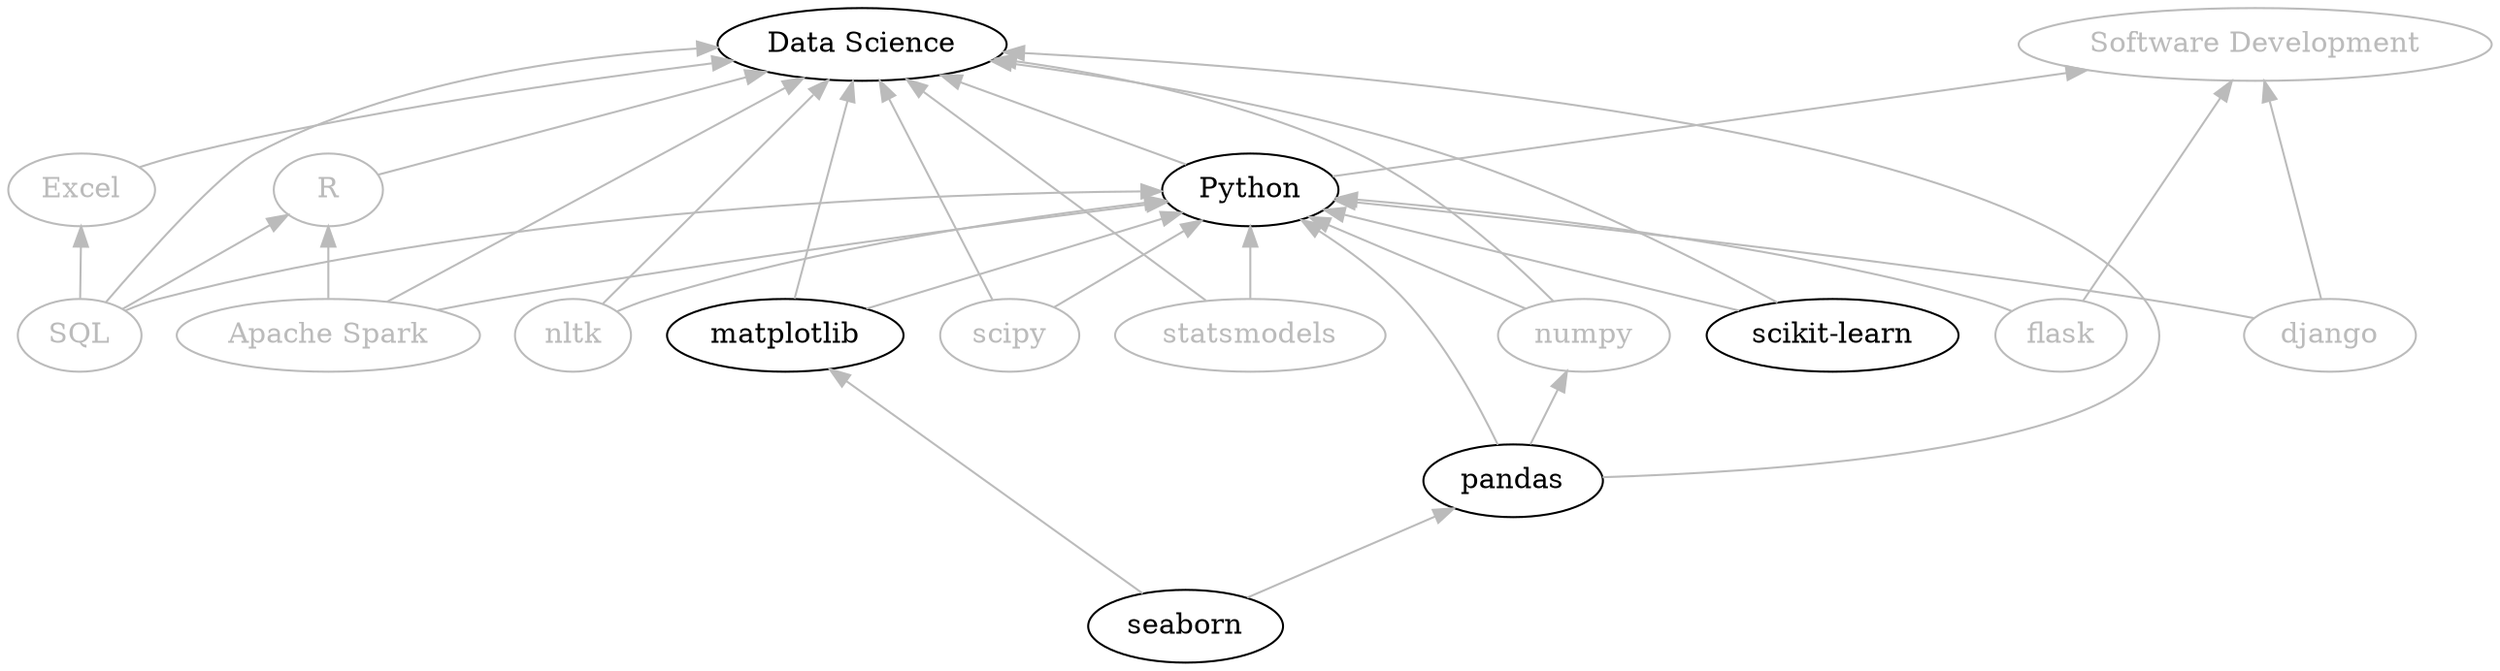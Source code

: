 digraph {
    node [color="#bbbbbb" fontcolor="#bbbbbb"]
    edge [color="#bbbbbb"]
    rankdir=BT

    Python -> "Data Science", "Software Development"
    R -> "Data Science"
    Excel -> "Data Science"
    SQL -> "Data Science", Excel, Python, R

    pandas -> Python, "Data Science", numpy
    matplotlib -> Python, "Data Science"
    seaborn -> pandas, matplotlib
    "scikit-learn" -> Python, "Data Science"
    numpy -> Python, "Data Science"
    nltk -> Python, "Data Science"
    "Apache Spark" -> Python, "Data Science", R
    scipy -> Python, "Data Science"
    statsmodels -> Python, "Data Science"

    flask -> Python, "Software Development"
    django -> Python, "Software Development"

    Python, "Data Science", matplotlib, pandas, seaborn, "scikit-learn" [color="black" fontcolor="black"]

}
